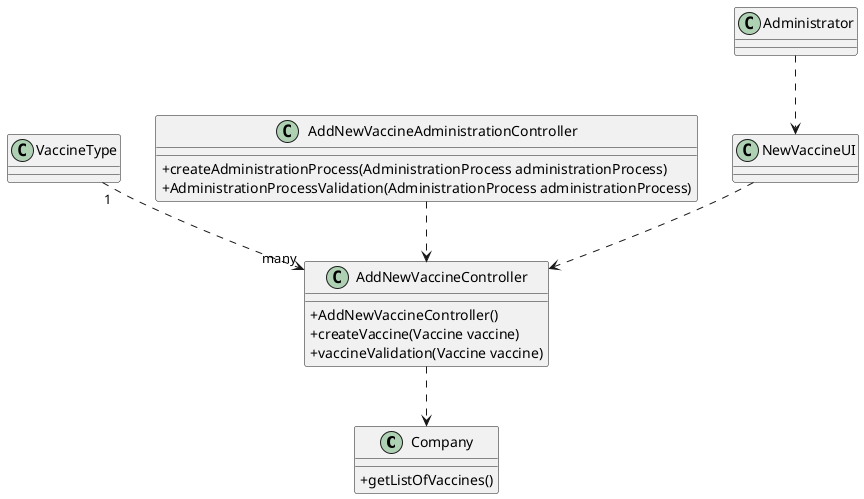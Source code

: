 @startuml
skinparam classAttributeIconSize 0


class Company{
+ getListOfVaccines()
}
class Administrator {

}

class VaccineType
{
}

class AddNewVaccineController    {
  + AddNewVaccineController()
  + createVaccine(Vaccine vaccine)
  + vaccineValidation(Vaccine vaccine)
}


class AddNewVaccineAdministrationController    {
 + createAdministrationProcess(AdministrationProcess administrationProcess)
 + AdministrationProcessValidation(AdministrationProcess administrationProcess)

}




class NewVaccineUI  {
}





VaccineType "1" ..> "many" AddNewVaccineController
NewVaccineUI ..> AddNewVaccineController
AddNewVaccineAdministrationController ..> AddNewVaccineController
AddNewVaccineController ..>   Company

Administrator ..> NewVaccineUI







@enduml